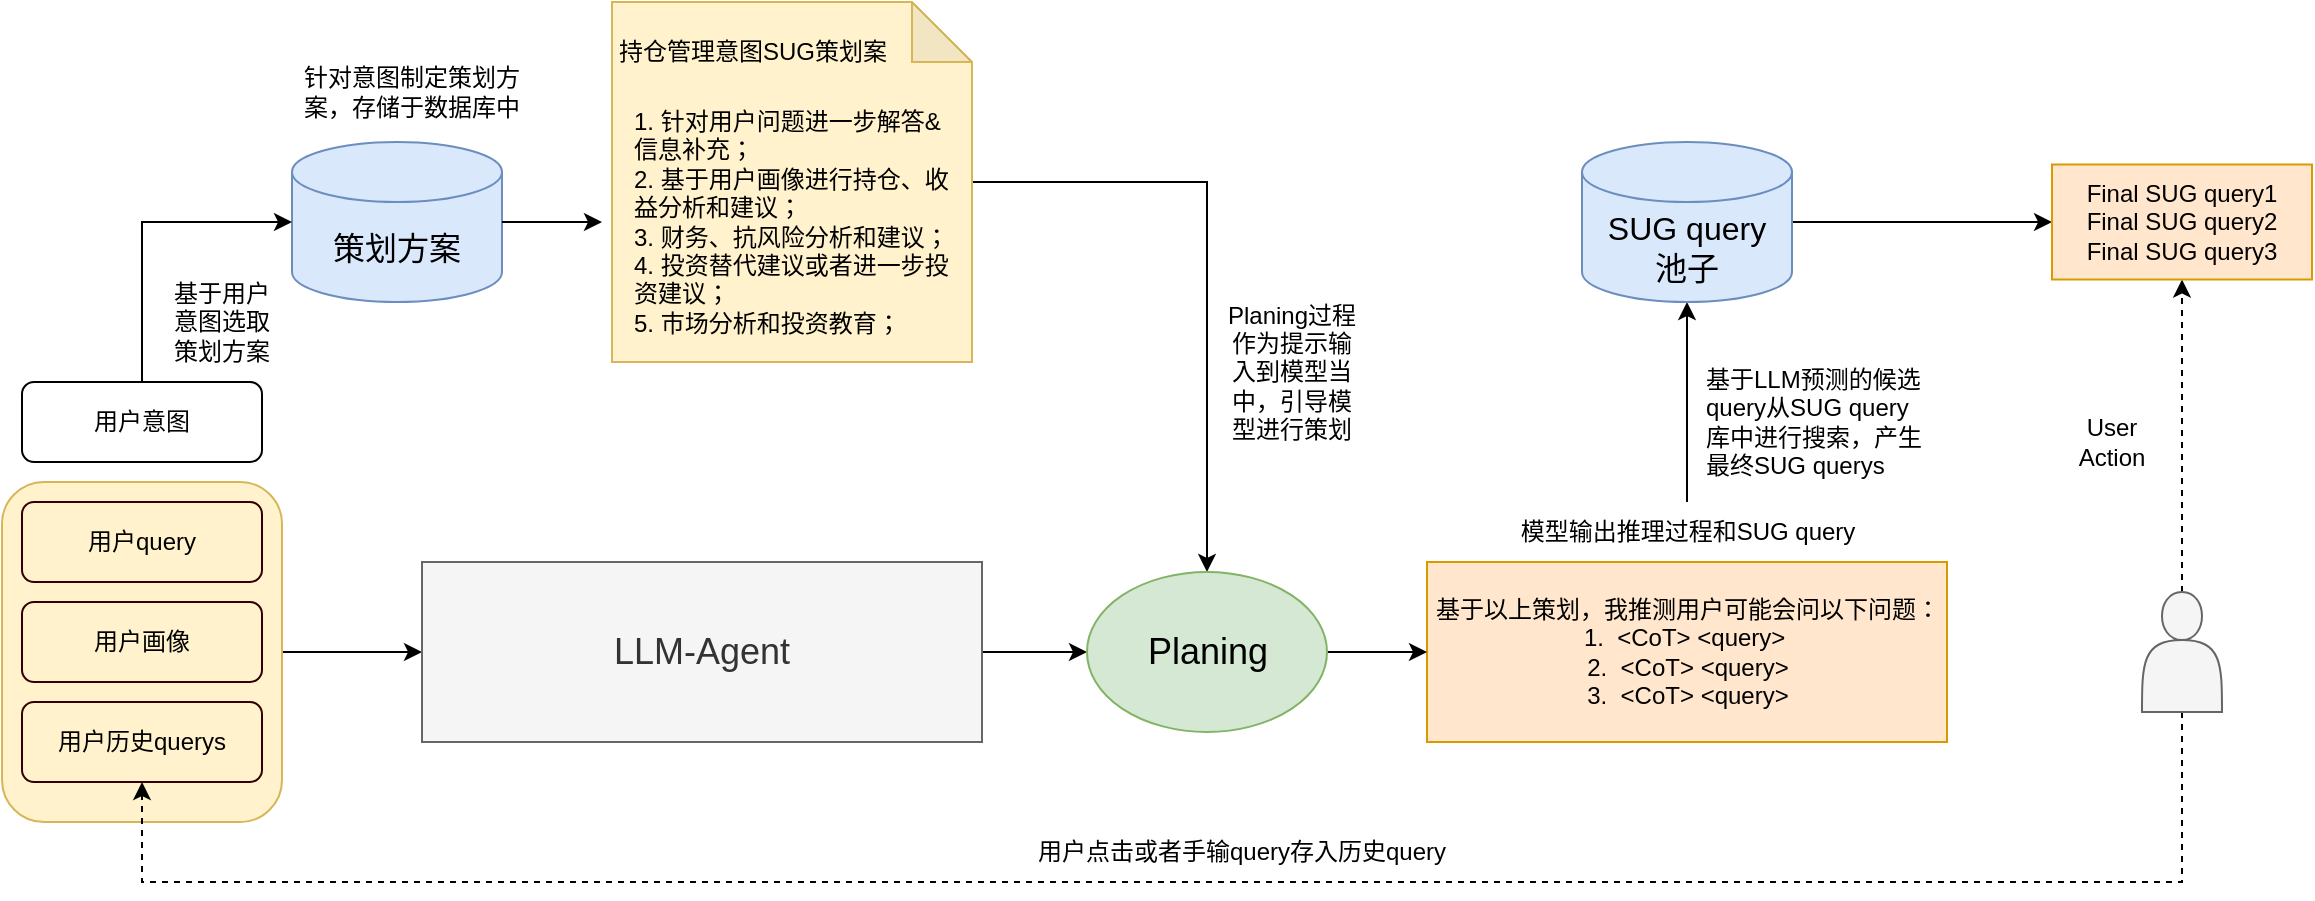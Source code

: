 <mxfile version="22.1.7" type="github">
  <diagram name="第 1 页" id="XaN7gPJk6JCARQaVGKtE">
    <mxGraphModel dx="1242" dy="741" grid="1" gridSize="10" guides="1" tooltips="1" connect="1" arrows="1" fold="1" page="1" pageScale="1" pageWidth="1200" pageHeight="500" math="0" shadow="0">
      <root>
        <mxCell id="0" />
        <mxCell id="1" parent="0" />
        <mxCell id="WMn9UdP0PbQBGyq4Aqd1-41" value="" style="edgeStyle=orthogonalEdgeStyle;rounded=0;orthogonalLoop=1;jettySize=auto;html=1;" edge="1" parent="1" source="WMn9UdP0PbQBGyq4Aqd1-37" target="WMn9UdP0PbQBGyq4Aqd1-1">
          <mxGeometry relative="1" as="geometry" />
        </mxCell>
        <mxCell id="WMn9UdP0PbQBGyq4Aqd1-37" value="" style="rounded=1;whiteSpace=wrap;html=1;fillColor=#fff2cc;strokeColor=#d6b656;" vertex="1" parent="1">
          <mxGeometry x="30" y="250" width="140" height="170" as="geometry" />
        </mxCell>
        <mxCell id="WMn9UdP0PbQBGyq4Aqd1-34" value="" style="edgeStyle=orthogonalEdgeStyle;rounded=0;orthogonalLoop=1;jettySize=auto;html=1;" edge="1" parent="1" source="WMn9UdP0PbQBGyq4Aqd1-1">
          <mxGeometry relative="1" as="geometry">
            <mxPoint x="572.5" y="335" as="targetPoint" />
          </mxGeometry>
        </mxCell>
        <mxCell id="WMn9UdP0PbQBGyq4Aqd1-1" value="&lt;font style=&quot;font-size: 18px;&quot;&gt;LLM-Agent&lt;/font&gt;" style="rounded=0;whiteSpace=wrap;html=1;fillColor=#f5f5f5;fontColor=#333333;strokeColor=#666666;" vertex="1" parent="1">
          <mxGeometry x="240" y="290" width="280" height="90" as="geometry" />
        </mxCell>
        <mxCell id="WMn9UdP0PbQBGyq4Aqd1-3" value="用户历史querys" style="rounded=1;whiteSpace=wrap;html=1;fillColor=#fff2cc;strokeColor=#330000;" vertex="1" parent="1">
          <mxGeometry x="40" y="360" width="120" height="40" as="geometry" />
        </mxCell>
        <mxCell id="WMn9UdP0PbQBGyq4Aqd1-4" value="用户画像" style="rounded=1;whiteSpace=wrap;html=1;fillColor=#fff2cc;strokeColor=#330000;" vertex="1" parent="1">
          <mxGeometry x="40" y="310" width="120" height="40" as="geometry" />
        </mxCell>
        <mxCell id="WMn9UdP0PbQBGyq4Aqd1-7" value="用户query" style="rounded=1;whiteSpace=wrap;html=1;fillColor=#fff2cc;strokeColor=#330000;" vertex="1" parent="1">
          <mxGeometry x="40" y="260" width="120" height="40" as="geometry" />
        </mxCell>
        <mxCell id="WMn9UdP0PbQBGyq4Aqd1-8" value="用户意图" style="rounded=1;whiteSpace=wrap;html=1;" vertex="1" parent="1">
          <mxGeometry x="40" y="200" width="120" height="40" as="geometry" />
        </mxCell>
        <mxCell id="WMn9UdP0PbQBGyq4Aqd1-20" value="&lt;font style=&quot;font-size: 16px;&quot;&gt;策划方案&lt;/font&gt;" style="shape=cylinder3;whiteSpace=wrap;html=1;boundedLbl=1;backgroundOutline=1;size=15;fillColor=#dae8fc;strokeColor=#6c8ebf;" vertex="1" parent="1">
          <mxGeometry x="175" y="80" width="105" height="80" as="geometry" />
        </mxCell>
        <mxCell id="WMn9UdP0PbQBGyq4Aqd1-48" style="edgeStyle=orthogonalEdgeStyle;rounded=0;orthogonalLoop=1;jettySize=auto;html=1;" edge="1" parent="1" source="WMn9UdP0PbQBGyq4Aqd1-22" target="WMn9UdP0PbQBGyq4Aqd1-47">
          <mxGeometry relative="1" as="geometry" />
        </mxCell>
        <mxCell id="WMn9UdP0PbQBGyq4Aqd1-22" value="" style="shape=note;whiteSpace=wrap;html=1;backgroundOutline=1;darkOpacity=0.05;fillColor=#fff2cc;strokeColor=#d6b656;" vertex="1" parent="1">
          <mxGeometry x="335" y="10" width="180" height="180" as="geometry" />
        </mxCell>
        <mxCell id="WMn9UdP0PbQBGyq4Aqd1-23" value="&lt;div style=&quot;text-align: left;&quot;&gt;&lt;span style=&quot;background-color: initial;&quot;&gt;1. 针对用户问题进一步解答&amp;amp;信息补充；&lt;/span&gt;&lt;/div&gt;&lt;div style=&quot;text-align: left;&quot;&gt;&lt;span style=&quot;background-color: initial;&quot;&gt;2. 基于用户画像进行持仓、收益分析和建议；&lt;/span&gt;&lt;/div&gt;&lt;div style=&quot;text-align: left;&quot;&gt;&lt;span style=&quot;background-color: initial;&quot;&gt;3. 财务、抗风险分析和建议；&lt;/span&gt;&lt;/div&gt;&lt;div style=&quot;text-align: left;&quot;&gt;&lt;span style=&quot;background-color: initial;&quot;&gt;4. 投资替代建议或者进一步投资建议；&lt;/span&gt;&lt;/div&gt;&lt;div style=&quot;text-align: left;&quot;&gt;&lt;span style=&quot;background-color: initial;&quot;&gt;5. 市场分析和投资教育；&lt;/span&gt;&lt;/div&gt;" style="text;html=1;strokeColor=none;fillColor=none;align=center;verticalAlign=middle;whiteSpace=wrap;rounded=0;" vertex="1" parent="1">
          <mxGeometry x="345" y="40" width="160" height="160" as="geometry" />
        </mxCell>
        <mxCell id="WMn9UdP0PbQBGyq4Aqd1-24" value="持仓管理意图SUG策划案" style="text;html=1;strokeColor=none;fillColor=none;align=center;verticalAlign=middle;whiteSpace=wrap;rounded=0;" vertex="1" parent="1">
          <mxGeometry x="327.5" y="20" width="155" height="30" as="geometry" />
        </mxCell>
        <mxCell id="WMn9UdP0PbQBGyq4Aqd1-31" style="edgeStyle=orthogonalEdgeStyle;rounded=0;orthogonalLoop=1;jettySize=auto;html=1;exitX=0.5;exitY=0;exitDx=0;exitDy=0;entryX=0;entryY=0.5;entryDx=0;entryDy=0;entryPerimeter=0;" edge="1" parent="1" source="WMn9UdP0PbQBGyq4Aqd1-8" target="WMn9UdP0PbQBGyq4Aqd1-20">
          <mxGeometry relative="1" as="geometry" />
        </mxCell>
        <mxCell id="WMn9UdP0PbQBGyq4Aqd1-32" style="edgeStyle=orthogonalEdgeStyle;rounded=0;orthogonalLoop=1;jettySize=auto;html=1;exitX=1;exitY=0.5;exitDx=0;exitDy=0;exitPerimeter=0;" edge="1" parent="1" source="WMn9UdP0PbQBGyq4Aqd1-20">
          <mxGeometry relative="1" as="geometry">
            <mxPoint x="330" y="120" as="targetPoint" />
          </mxGeometry>
        </mxCell>
        <mxCell id="WMn9UdP0PbQBGyq4Aqd1-35" value="基于用户意图选取策划方案" style="text;html=1;strokeColor=none;fillColor=none;align=center;verticalAlign=middle;whiteSpace=wrap;rounded=0;" vertex="1" parent="1">
          <mxGeometry x="110" y="140" width="60" height="60" as="geometry" />
        </mxCell>
        <mxCell id="WMn9UdP0PbQBGyq4Aqd1-36" value="针对意图制定策划方案，存储于数据库中" style="text;html=1;strokeColor=none;fillColor=none;align=center;verticalAlign=middle;whiteSpace=wrap;rounded=0;" vertex="1" parent="1">
          <mxGeometry x="180" y="30" width="110" height="50" as="geometry" />
        </mxCell>
        <mxCell id="WMn9UdP0PbQBGyq4Aqd1-56" value="" style="edgeStyle=orthogonalEdgeStyle;rounded=0;orthogonalLoop=1;jettySize=auto;html=1;" edge="1" parent="1" source="WMn9UdP0PbQBGyq4Aqd1-43" target="WMn9UdP0PbQBGyq4Aqd1-55">
          <mxGeometry relative="1" as="geometry" />
        </mxCell>
        <mxCell id="WMn9UdP0PbQBGyq4Aqd1-43" value="模型输出推理过程和SUG query" style="text;html=1;strokeColor=none;fillColor=none;align=center;verticalAlign=middle;whiteSpace=wrap;rounded=0;" vertex="1" parent="1">
          <mxGeometry x="772.5" y="260" width="200" height="30" as="geometry" />
        </mxCell>
        <mxCell id="WMn9UdP0PbQBGyq4Aqd1-45" value="基于以上策划，我推测用户可能会问以下问题：&lt;br style=&quot;border-color: var(--border-color); color: rgb(0, 0, 0);&quot;&gt;&lt;span style=&quot;border-color: var(--border-color); color: rgb(0, 0, 0);&quot;&gt;1.&amp;nbsp; &amp;lt;CoT&amp;gt; &amp;lt;query&amp;gt;&amp;nbsp;&lt;/span&gt;&lt;br style=&quot;border-color: var(--border-color); color: rgb(0, 0, 0);&quot;&gt;&lt;span style=&quot;border-color: var(--border-color); color: rgb(0, 0, 0);&quot;&gt;2.&amp;nbsp; &amp;lt;CoT&amp;gt; &amp;lt;query&amp;gt;&lt;/span&gt;&lt;br style=&quot;border-color: var(--border-color); color: rgb(0, 0, 0);&quot;&gt;&lt;span style=&quot;border-color: var(--border-color); color: rgb(0, 0, 0);&quot;&gt;3.&amp;nbsp; &amp;lt;CoT&amp;gt; &amp;lt;query&amp;gt;&lt;/span&gt;" style="rounded=0;whiteSpace=wrap;html=1;fillColor=#ffe6cc;strokeColor=#d79b00;" vertex="1" parent="1">
          <mxGeometry x="742.5" y="290" width="260" height="90" as="geometry" />
        </mxCell>
        <mxCell id="WMn9UdP0PbQBGyq4Aqd1-46" value="Planing过程作为提示输入到模型当中，引导模型进行策划" style="text;html=1;strokeColor=none;fillColor=none;align=center;verticalAlign=middle;whiteSpace=wrap;rounded=0;" vertex="1" parent="1">
          <mxGeometry x="640" y="150" width="70" height="90" as="geometry" />
        </mxCell>
        <mxCell id="WMn9UdP0PbQBGyq4Aqd1-49" style="edgeStyle=orthogonalEdgeStyle;rounded=0;orthogonalLoop=1;jettySize=auto;html=1;exitX=1;exitY=0.5;exitDx=0;exitDy=0;" edge="1" parent="1" source="WMn9UdP0PbQBGyq4Aqd1-47" target="WMn9UdP0PbQBGyq4Aqd1-45">
          <mxGeometry relative="1" as="geometry" />
        </mxCell>
        <mxCell id="WMn9UdP0PbQBGyq4Aqd1-47" value="&lt;font style=&quot;font-size: 18px;&quot;&gt;Planing&lt;/font&gt;" style="ellipse;whiteSpace=wrap;html=1;fillColor=#d5e8d4;strokeColor=#82b366;" vertex="1" parent="1">
          <mxGeometry x="572.5" y="295" width="120" height="80" as="geometry" />
        </mxCell>
        <mxCell id="WMn9UdP0PbQBGyq4Aqd1-63" style="edgeStyle=orthogonalEdgeStyle;rounded=0;orthogonalLoop=1;jettySize=auto;html=1;entryX=0.5;entryY=1;entryDx=0;entryDy=0;dashed=1;" edge="1" parent="1" source="WMn9UdP0PbQBGyq4Aqd1-50" target="WMn9UdP0PbQBGyq4Aqd1-59">
          <mxGeometry relative="1" as="geometry" />
        </mxCell>
        <mxCell id="WMn9UdP0PbQBGyq4Aqd1-65" style="edgeStyle=orthogonalEdgeStyle;rounded=0;orthogonalLoop=1;jettySize=auto;html=1;exitX=0.5;exitY=1;exitDx=0;exitDy=0;entryX=0.5;entryY=1;entryDx=0;entryDy=0;dashed=1;" edge="1" parent="1" source="WMn9UdP0PbQBGyq4Aqd1-50" target="WMn9UdP0PbQBGyq4Aqd1-3">
          <mxGeometry relative="1" as="geometry">
            <mxPoint x="700" y="540" as="targetPoint" />
            <Array as="points">
              <mxPoint x="1120" y="450" />
              <mxPoint x="100" y="450" />
            </Array>
          </mxGeometry>
        </mxCell>
        <mxCell id="WMn9UdP0PbQBGyq4Aqd1-50" value="" style="shape=actor;whiteSpace=wrap;html=1;fillColor=#f5f5f5;strokeColor=#666666;fontColor=#333333;" vertex="1" parent="1">
          <mxGeometry x="1100" y="305" width="40" height="60" as="geometry" />
        </mxCell>
        <mxCell id="WMn9UdP0PbQBGyq4Aqd1-52" value="User Action" style="text;html=1;strokeColor=none;fillColor=none;align=center;verticalAlign=middle;whiteSpace=wrap;rounded=0;" vertex="1" parent="1">
          <mxGeometry x="1055" y="220" width="60" height="20" as="geometry" />
        </mxCell>
        <mxCell id="WMn9UdP0PbQBGyq4Aqd1-60" value="" style="edgeStyle=orthogonalEdgeStyle;rounded=0;orthogonalLoop=1;jettySize=auto;html=1;" edge="1" parent="1" source="WMn9UdP0PbQBGyq4Aqd1-55" target="WMn9UdP0PbQBGyq4Aqd1-59">
          <mxGeometry relative="1" as="geometry" />
        </mxCell>
        <mxCell id="WMn9UdP0PbQBGyq4Aqd1-55" value="&lt;font style=&quot;font-size: 16px;&quot;&gt;SUG query&lt;br&gt;池子&lt;br&gt;&lt;/font&gt;" style="shape=cylinder3;whiteSpace=wrap;html=1;boundedLbl=1;backgroundOutline=1;size=15;fillColor=#dae8fc;strokeColor=#6c8ebf;" vertex="1" parent="1">
          <mxGeometry x="820" y="80" width="105" height="80" as="geometry" />
        </mxCell>
        <mxCell id="WMn9UdP0PbQBGyq4Aqd1-58" value="基于LLM预测的候选query从SUG query库中进行搜索，产生最终SUG querys" style="text;html=1;strokeColor=none;fillColor=none;align=left;verticalAlign=middle;whiteSpace=wrap;rounded=0;" vertex="1" parent="1">
          <mxGeometry x="880" y="170" width="110" height="100" as="geometry" />
        </mxCell>
        <mxCell id="WMn9UdP0PbQBGyq4Aqd1-59" value="Final SUG query1&lt;br&gt;Final SUG query2&lt;br&gt;Final SUG query3" style="rounded=0;whiteSpace=wrap;html=1;fillColor=#ffe6cc;strokeColor=#d79b00;" vertex="1" parent="1">
          <mxGeometry x="1055" y="91.25" width="130" height="57.5" as="geometry" />
        </mxCell>
        <mxCell id="WMn9UdP0PbQBGyq4Aqd1-66" value="用户点击或者手输query存入历史query" style="text;html=1;strokeColor=none;fillColor=none;align=center;verticalAlign=middle;whiteSpace=wrap;rounded=0;" vertex="1" parent="1">
          <mxGeometry x="530" y="420" width="240" height="30" as="geometry" />
        </mxCell>
      </root>
    </mxGraphModel>
  </diagram>
</mxfile>

